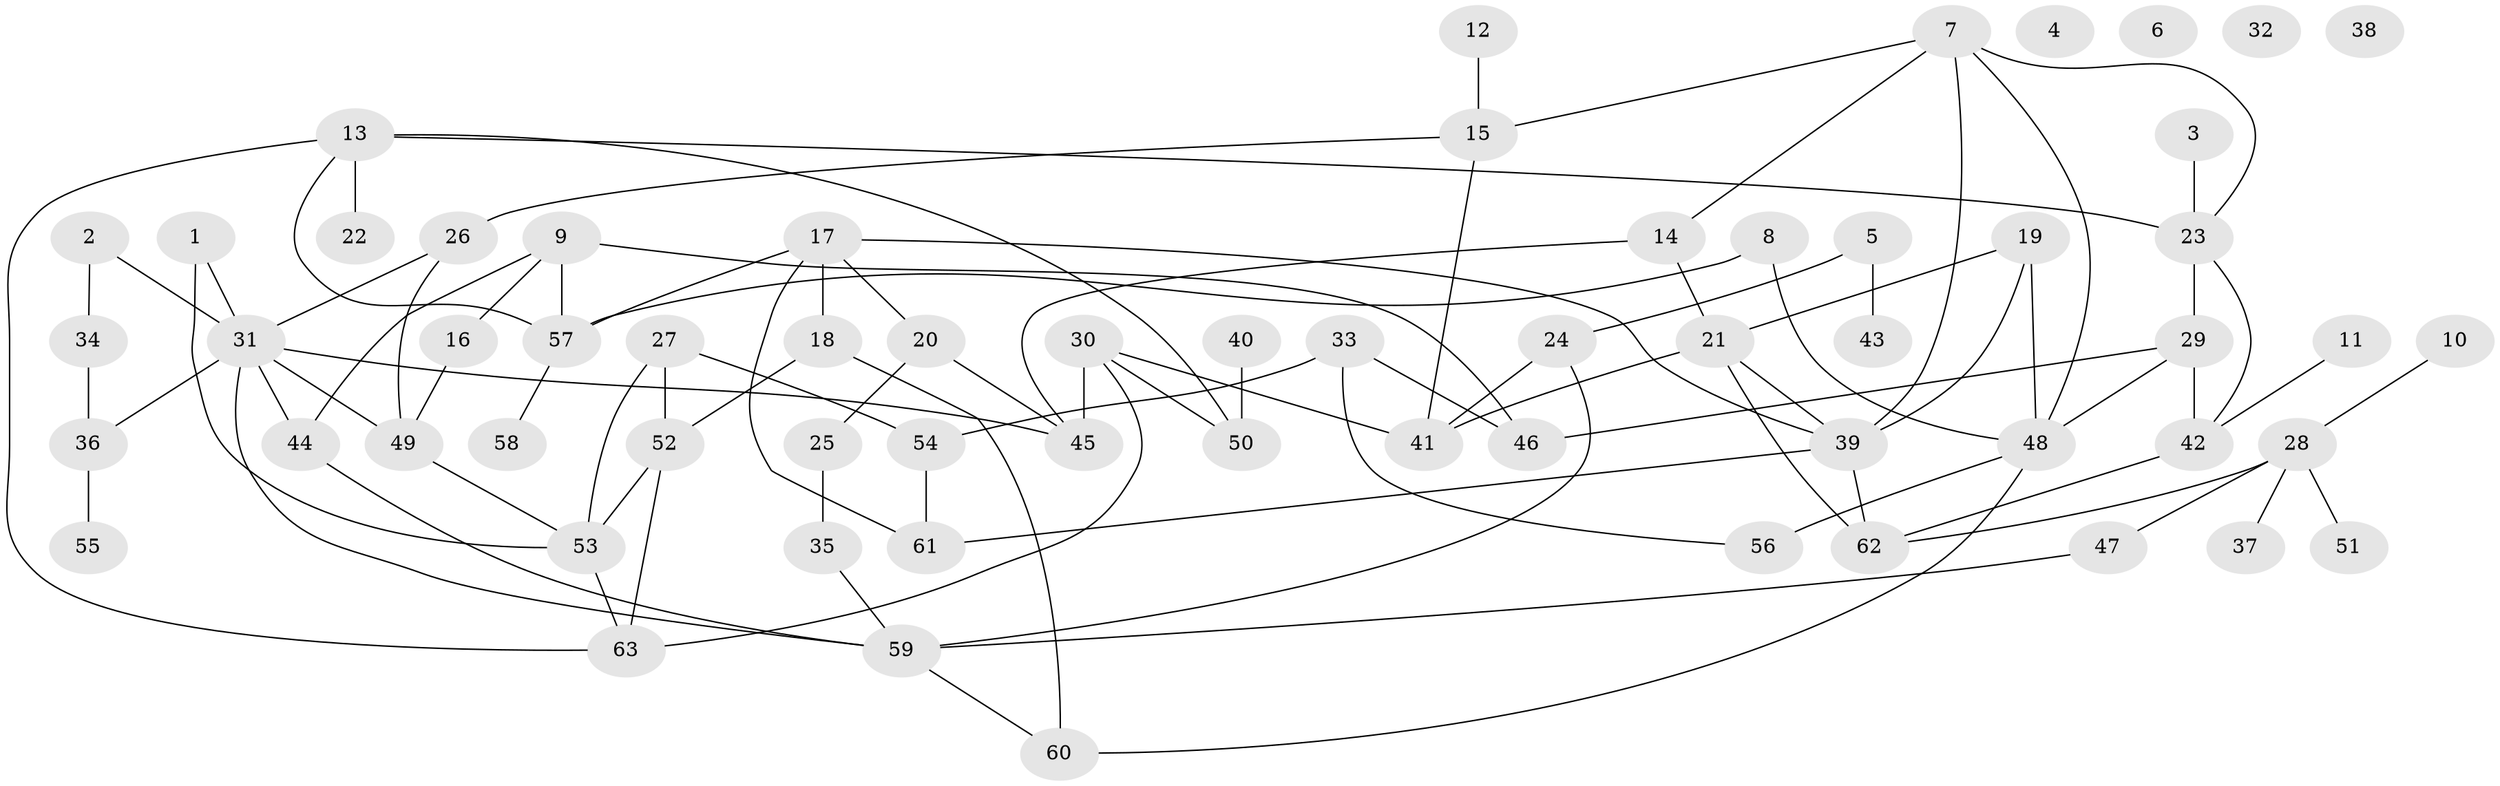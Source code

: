 // coarse degree distribution, {2: 0.16279069767441862, 1: 0.13953488372093023, 0: 0.09302325581395349, 3: 0.16279069767441862, 7: 0.046511627906976744, 4: 0.20930232558139536, 5: 0.06976744186046512, 6: 0.09302325581395349, 8: 0.023255813953488372}
// Generated by graph-tools (version 1.1) at 2025/23/03/03/25 07:23:24]
// undirected, 63 vertices, 93 edges
graph export_dot {
graph [start="1"]
  node [color=gray90,style=filled];
  1;
  2;
  3;
  4;
  5;
  6;
  7;
  8;
  9;
  10;
  11;
  12;
  13;
  14;
  15;
  16;
  17;
  18;
  19;
  20;
  21;
  22;
  23;
  24;
  25;
  26;
  27;
  28;
  29;
  30;
  31;
  32;
  33;
  34;
  35;
  36;
  37;
  38;
  39;
  40;
  41;
  42;
  43;
  44;
  45;
  46;
  47;
  48;
  49;
  50;
  51;
  52;
  53;
  54;
  55;
  56;
  57;
  58;
  59;
  60;
  61;
  62;
  63;
  1 -- 31;
  1 -- 53;
  2 -- 31;
  2 -- 34;
  3 -- 23;
  5 -- 24;
  5 -- 43;
  7 -- 14;
  7 -- 15;
  7 -- 23;
  7 -- 39;
  7 -- 48;
  8 -- 48;
  8 -- 57;
  9 -- 16;
  9 -- 44;
  9 -- 46;
  9 -- 57;
  10 -- 28;
  11 -- 42;
  12 -- 15;
  13 -- 22;
  13 -- 23;
  13 -- 50;
  13 -- 57;
  13 -- 63;
  14 -- 21;
  14 -- 45;
  15 -- 26;
  15 -- 41;
  16 -- 49;
  17 -- 18;
  17 -- 20;
  17 -- 39;
  17 -- 57;
  17 -- 61;
  18 -- 52;
  18 -- 60;
  19 -- 21;
  19 -- 39;
  19 -- 48;
  20 -- 25;
  20 -- 45;
  21 -- 39;
  21 -- 41;
  21 -- 62;
  23 -- 29;
  23 -- 42;
  24 -- 41;
  24 -- 59;
  25 -- 35;
  26 -- 31;
  26 -- 49;
  27 -- 52;
  27 -- 53;
  27 -- 54;
  28 -- 37;
  28 -- 47;
  28 -- 51;
  28 -- 62;
  29 -- 42;
  29 -- 46;
  29 -- 48;
  30 -- 41;
  30 -- 45;
  30 -- 50;
  30 -- 63;
  31 -- 36;
  31 -- 44;
  31 -- 45;
  31 -- 49;
  31 -- 59;
  33 -- 46;
  33 -- 54;
  33 -- 56;
  34 -- 36;
  35 -- 59;
  36 -- 55;
  39 -- 61;
  39 -- 62;
  40 -- 50;
  42 -- 62;
  44 -- 59;
  47 -- 59;
  48 -- 56;
  48 -- 60;
  49 -- 53;
  52 -- 53;
  52 -- 63;
  53 -- 63;
  54 -- 61;
  57 -- 58;
  59 -- 60;
}
